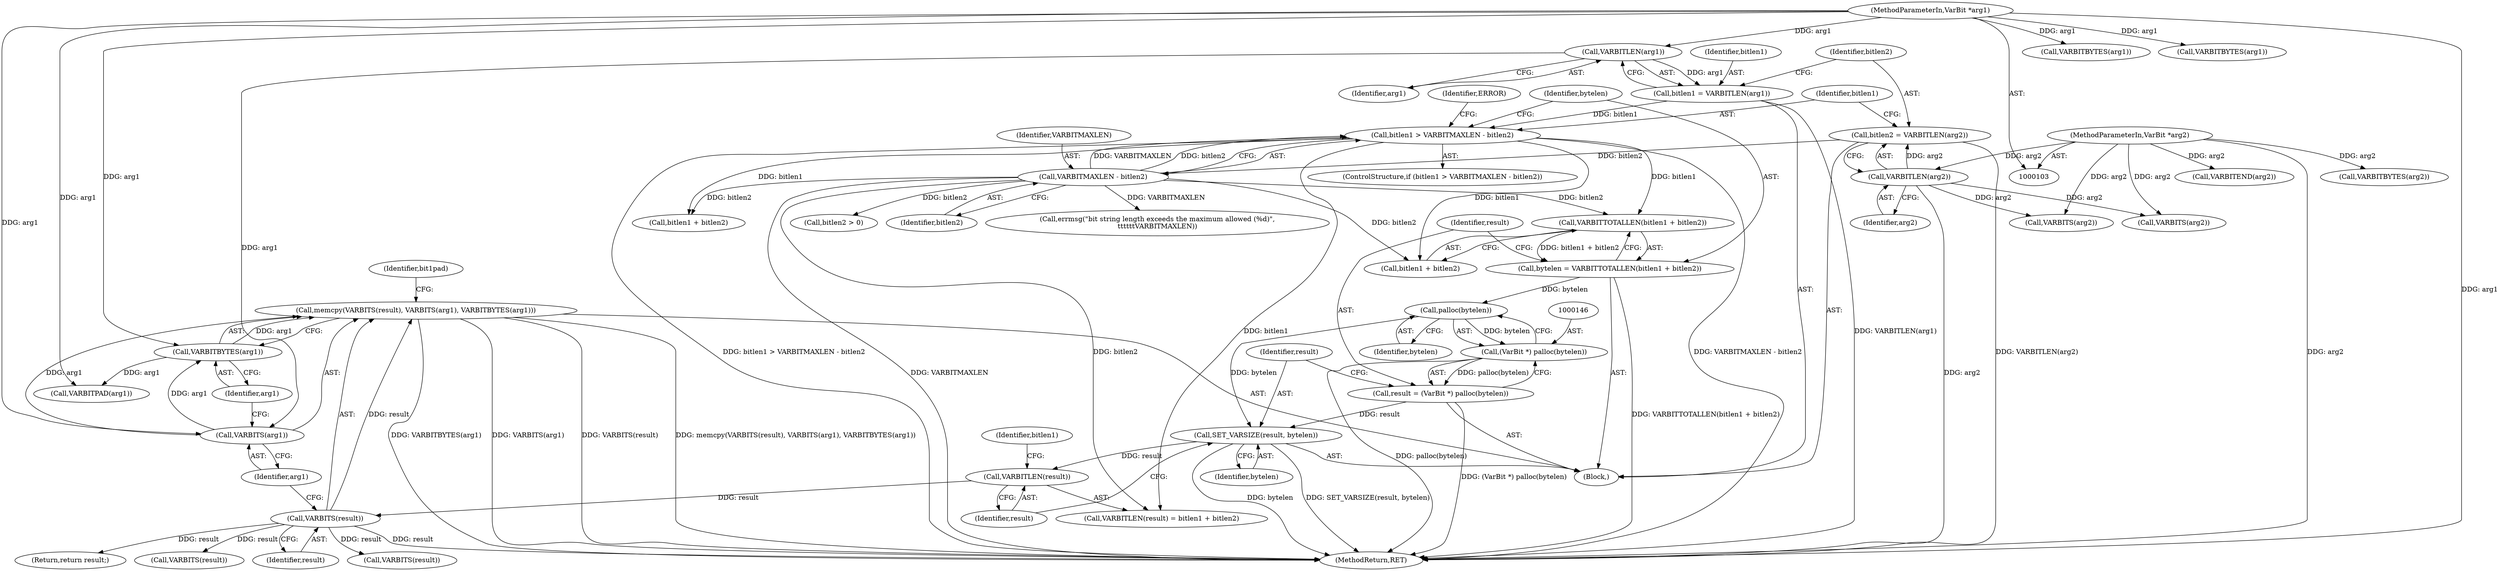 digraph "0_postgres_31400a673325147e1205326008e32135a78b4d8a_20@API" {
"1000158" [label="(Call,memcpy(VARBITS(result), VARBITS(arg1), VARBITBYTES(arg1)))"];
"1000159" [label="(Call,VARBITS(result))"];
"1000153" [label="(Call,VARBITLEN(result))"];
"1000149" [label="(Call,SET_VARSIZE(result, bytelen))"];
"1000143" [label="(Call,result = (VarBit *) palloc(bytelen))"];
"1000145" [label="(Call,(VarBit *) palloc(bytelen))"];
"1000147" [label="(Call,palloc(bytelen))"];
"1000137" [label="(Call,bytelen = VARBITTOTALLEN(bitlen1 + bitlen2))"];
"1000139" [label="(Call,VARBITTOTALLEN(bitlen1 + bitlen2))"];
"1000124" [label="(Call,bitlen1 > VARBITMAXLEN - bitlen2)"];
"1000115" [label="(Call,bitlen1 = VARBITLEN(arg1))"];
"1000117" [label="(Call,VARBITLEN(arg1))"];
"1000104" [label="(MethodParameterIn,VarBit *arg1)"];
"1000126" [label="(Call,VARBITMAXLEN - bitlen2)"];
"1000119" [label="(Call,bitlen2 = VARBITLEN(arg2))"];
"1000121" [label="(Call,VARBITLEN(arg2))"];
"1000105" [label="(MethodParameterIn,VarBit *arg2)"];
"1000161" [label="(Call,VARBITS(arg1))"];
"1000163" [label="(Call,VARBITBYTES(arg1))"];
"1000116" [label="(Identifier,bitlen1)"];
"1000130" [label="(Identifier,ERROR)"];
"1000117" [label="(Call,VARBITLEN(arg1))"];
"1000125" [label="(Identifier,bitlen1)"];
"1000138" [label="(Identifier,bytelen)"];
"1000106" [label="(Block,)"];
"1000145" [label="(Call,(VarBit *) palloc(bytelen))"];
"1000182" [label="(Call,VARBITBYTES(arg2))"];
"1000243" [label="(MethodReturn,RET)"];
"1000163" [label="(Call,VARBITBYTES(arg1))"];
"1000151" [label="(Identifier,bytelen)"];
"1000167" [label="(Call,VARBITPAD(arg1))"];
"1000120" [label="(Identifier,bitlen2)"];
"1000115" [label="(Call,bitlen1 = VARBITLEN(arg1))"];
"1000144" [label="(Identifier,result)"];
"1000180" [label="(Call,VARBITS(arg2))"];
"1000166" [label="(Identifier,bit1pad)"];
"1000127" [label="(Identifier,VARBITMAXLEN)"];
"1000119" [label="(Call,bitlen2 = VARBITLEN(arg2))"];
"1000124" [label="(Call,bitlen1 > VARBITMAXLEN - bitlen2)"];
"1000118" [label="(Identifier,arg1)"];
"1000178" [label="(Call,VARBITBYTES(arg1))"];
"1000207" [label="(Call,VARBITS(arg2))"];
"1000122" [label="(Identifier,arg2)"];
"1000123" [label="(ControlStructure,if (bitlen1 > VARBITMAXLEN - bitlen2))"];
"1000186" [label="(Call,bitlen2 > 0)"];
"1000147" [label="(Call,palloc(bytelen))"];
"1000137" [label="(Call,bytelen = VARBITTOTALLEN(bitlen1 + bitlen2))"];
"1000176" [label="(Call,VARBITS(result))"];
"1000156" [label="(Identifier,bitlen1)"];
"1000152" [label="(Call,VARBITLEN(result) = bitlen1 + bitlen2)"];
"1000150" [label="(Identifier,result)"];
"1000211" [label="(Call,VARBITEND(arg2))"];
"1000241" [label="(Return,return result;)"];
"1000159" [label="(Call,VARBITS(result))"];
"1000128" [label="(Identifier,bitlen2)"];
"1000149" [label="(Call,SET_VARSIZE(result, bytelen))"];
"1000198" [label="(Call,VARBITS(result))"];
"1000161" [label="(Call,VARBITS(arg1))"];
"1000158" [label="(Call,memcpy(VARBITS(result), VARBITS(arg1), VARBITBYTES(arg1)))"];
"1000201" [label="(Call,VARBITBYTES(arg1))"];
"1000134" [label="(Call,errmsg(\"bit string length exceeds the maximum allowed (%d)\",\n\t\t\t\t\t\tVARBITMAXLEN))"];
"1000148" [label="(Identifier,bytelen)"];
"1000139" [label="(Call,VARBITTOTALLEN(bitlen1 + bitlen2))"];
"1000155" [label="(Call,bitlen1 + bitlen2)"];
"1000154" [label="(Identifier,result)"];
"1000160" [label="(Identifier,result)"];
"1000162" [label="(Identifier,arg1)"];
"1000143" [label="(Call,result = (VarBit *) palloc(bytelen))"];
"1000121" [label="(Call,VARBITLEN(arg2))"];
"1000126" [label="(Call,VARBITMAXLEN - bitlen2)"];
"1000104" [label="(MethodParameterIn,VarBit *arg1)"];
"1000164" [label="(Identifier,arg1)"];
"1000153" [label="(Call,VARBITLEN(result))"];
"1000105" [label="(MethodParameterIn,VarBit *arg2)"];
"1000140" [label="(Call,bitlen1 + bitlen2)"];
"1000158" -> "1000106"  [label="AST: "];
"1000158" -> "1000163"  [label="CFG: "];
"1000159" -> "1000158"  [label="AST: "];
"1000161" -> "1000158"  [label="AST: "];
"1000163" -> "1000158"  [label="AST: "];
"1000166" -> "1000158"  [label="CFG: "];
"1000158" -> "1000243"  [label="DDG: VARBITS(result)"];
"1000158" -> "1000243"  [label="DDG: memcpy(VARBITS(result), VARBITS(arg1), VARBITBYTES(arg1))"];
"1000158" -> "1000243"  [label="DDG: VARBITBYTES(arg1)"];
"1000158" -> "1000243"  [label="DDG: VARBITS(arg1)"];
"1000159" -> "1000158"  [label="DDG: result"];
"1000161" -> "1000158"  [label="DDG: arg1"];
"1000163" -> "1000158"  [label="DDG: arg1"];
"1000159" -> "1000160"  [label="CFG: "];
"1000160" -> "1000159"  [label="AST: "];
"1000162" -> "1000159"  [label="CFG: "];
"1000159" -> "1000243"  [label="DDG: result"];
"1000153" -> "1000159"  [label="DDG: result"];
"1000159" -> "1000176"  [label="DDG: result"];
"1000159" -> "1000198"  [label="DDG: result"];
"1000159" -> "1000241"  [label="DDG: result"];
"1000153" -> "1000152"  [label="AST: "];
"1000153" -> "1000154"  [label="CFG: "];
"1000154" -> "1000153"  [label="AST: "];
"1000156" -> "1000153"  [label="CFG: "];
"1000149" -> "1000153"  [label="DDG: result"];
"1000149" -> "1000106"  [label="AST: "];
"1000149" -> "1000151"  [label="CFG: "];
"1000150" -> "1000149"  [label="AST: "];
"1000151" -> "1000149"  [label="AST: "];
"1000154" -> "1000149"  [label="CFG: "];
"1000149" -> "1000243"  [label="DDG: bytelen"];
"1000149" -> "1000243"  [label="DDG: SET_VARSIZE(result, bytelen)"];
"1000143" -> "1000149"  [label="DDG: result"];
"1000147" -> "1000149"  [label="DDG: bytelen"];
"1000143" -> "1000106"  [label="AST: "];
"1000143" -> "1000145"  [label="CFG: "];
"1000144" -> "1000143"  [label="AST: "];
"1000145" -> "1000143"  [label="AST: "];
"1000150" -> "1000143"  [label="CFG: "];
"1000143" -> "1000243"  [label="DDG: (VarBit *) palloc(bytelen)"];
"1000145" -> "1000143"  [label="DDG: palloc(bytelen)"];
"1000145" -> "1000147"  [label="CFG: "];
"1000146" -> "1000145"  [label="AST: "];
"1000147" -> "1000145"  [label="AST: "];
"1000145" -> "1000243"  [label="DDG: palloc(bytelen)"];
"1000147" -> "1000145"  [label="DDG: bytelen"];
"1000147" -> "1000148"  [label="CFG: "];
"1000148" -> "1000147"  [label="AST: "];
"1000137" -> "1000147"  [label="DDG: bytelen"];
"1000137" -> "1000106"  [label="AST: "];
"1000137" -> "1000139"  [label="CFG: "];
"1000138" -> "1000137"  [label="AST: "];
"1000139" -> "1000137"  [label="AST: "];
"1000144" -> "1000137"  [label="CFG: "];
"1000137" -> "1000243"  [label="DDG: VARBITTOTALLEN(bitlen1 + bitlen2)"];
"1000139" -> "1000137"  [label="DDG: bitlen1 + bitlen2"];
"1000139" -> "1000140"  [label="CFG: "];
"1000140" -> "1000139"  [label="AST: "];
"1000124" -> "1000139"  [label="DDG: bitlen1"];
"1000126" -> "1000139"  [label="DDG: bitlen2"];
"1000124" -> "1000123"  [label="AST: "];
"1000124" -> "1000126"  [label="CFG: "];
"1000125" -> "1000124"  [label="AST: "];
"1000126" -> "1000124"  [label="AST: "];
"1000130" -> "1000124"  [label="CFG: "];
"1000138" -> "1000124"  [label="CFG: "];
"1000124" -> "1000243"  [label="DDG: VARBITMAXLEN - bitlen2"];
"1000124" -> "1000243"  [label="DDG: bitlen1 > VARBITMAXLEN - bitlen2"];
"1000115" -> "1000124"  [label="DDG: bitlen1"];
"1000126" -> "1000124"  [label="DDG: VARBITMAXLEN"];
"1000126" -> "1000124"  [label="DDG: bitlen2"];
"1000124" -> "1000140"  [label="DDG: bitlen1"];
"1000124" -> "1000152"  [label="DDG: bitlen1"];
"1000124" -> "1000155"  [label="DDG: bitlen1"];
"1000115" -> "1000106"  [label="AST: "];
"1000115" -> "1000117"  [label="CFG: "];
"1000116" -> "1000115"  [label="AST: "];
"1000117" -> "1000115"  [label="AST: "];
"1000120" -> "1000115"  [label="CFG: "];
"1000115" -> "1000243"  [label="DDG: VARBITLEN(arg1)"];
"1000117" -> "1000115"  [label="DDG: arg1"];
"1000117" -> "1000118"  [label="CFG: "];
"1000118" -> "1000117"  [label="AST: "];
"1000104" -> "1000117"  [label="DDG: arg1"];
"1000117" -> "1000161"  [label="DDG: arg1"];
"1000104" -> "1000103"  [label="AST: "];
"1000104" -> "1000243"  [label="DDG: arg1"];
"1000104" -> "1000161"  [label="DDG: arg1"];
"1000104" -> "1000163"  [label="DDG: arg1"];
"1000104" -> "1000167"  [label="DDG: arg1"];
"1000104" -> "1000178"  [label="DDG: arg1"];
"1000104" -> "1000201"  [label="DDG: arg1"];
"1000126" -> "1000128"  [label="CFG: "];
"1000127" -> "1000126"  [label="AST: "];
"1000128" -> "1000126"  [label="AST: "];
"1000126" -> "1000243"  [label="DDG: VARBITMAXLEN"];
"1000119" -> "1000126"  [label="DDG: bitlen2"];
"1000126" -> "1000134"  [label="DDG: VARBITMAXLEN"];
"1000126" -> "1000140"  [label="DDG: bitlen2"];
"1000126" -> "1000152"  [label="DDG: bitlen2"];
"1000126" -> "1000155"  [label="DDG: bitlen2"];
"1000126" -> "1000186"  [label="DDG: bitlen2"];
"1000119" -> "1000106"  [label="AST: "];
"1000119" -> "1000121"  [label="CFG: "];
"1000120" -> "1000119"  [label="AST: "];
"1000121" -> "1000119"  [label="AST: "];
"1000125" -> "1000119"  [label="CFG: "];
"1000119" -> "1000243"  [label="DDG: VARBITLEN(arg2)"];
"1000121" -> "1000119"  [label="DDG: arg2"];
"1000121" -> "1000122"  [label="CFG: "];
"1000122" -> "1000121"  [label="AST: "];
"1000121" -> "1000243"  [label="DDG: arg2"];
"1000105" -> "1000121"  [label="DDG: arg2"];
"1000121" -> "1000180"  [label="DDG: arg2"];
"1000121" -> "1000207"  [label="DDG: arg2"];
"1000105" -> "1000103"  [label="AST: "];
"1000105" -> "1000243"  [label="DDG: arg2"];
"1000105" -> "1000180"  [label="DDG: arg2"];
"1000105" -> "1000182"  [label="DDG: arg2"];
"1000105" -> "1000207"  [label="DDG: arg2"];
"1000105" -> "1000211"  [label="DDG: arg2"];
"1000161" -> "1000162"  [label="CFG: "];
"1000162" -> "1000161"  [label="AST: "];
"1000164" -> "1000161"  [label="CFG: "];
"1000161" -> "1000163"  [label="DDG: arg1"];
"1000163" -> "1000164"  [label="CFG: "];
"1000164" -> "1000163"  [label="AST: "];
"1000163" -> "1000167"  [label="DDG: arg1"];
}
